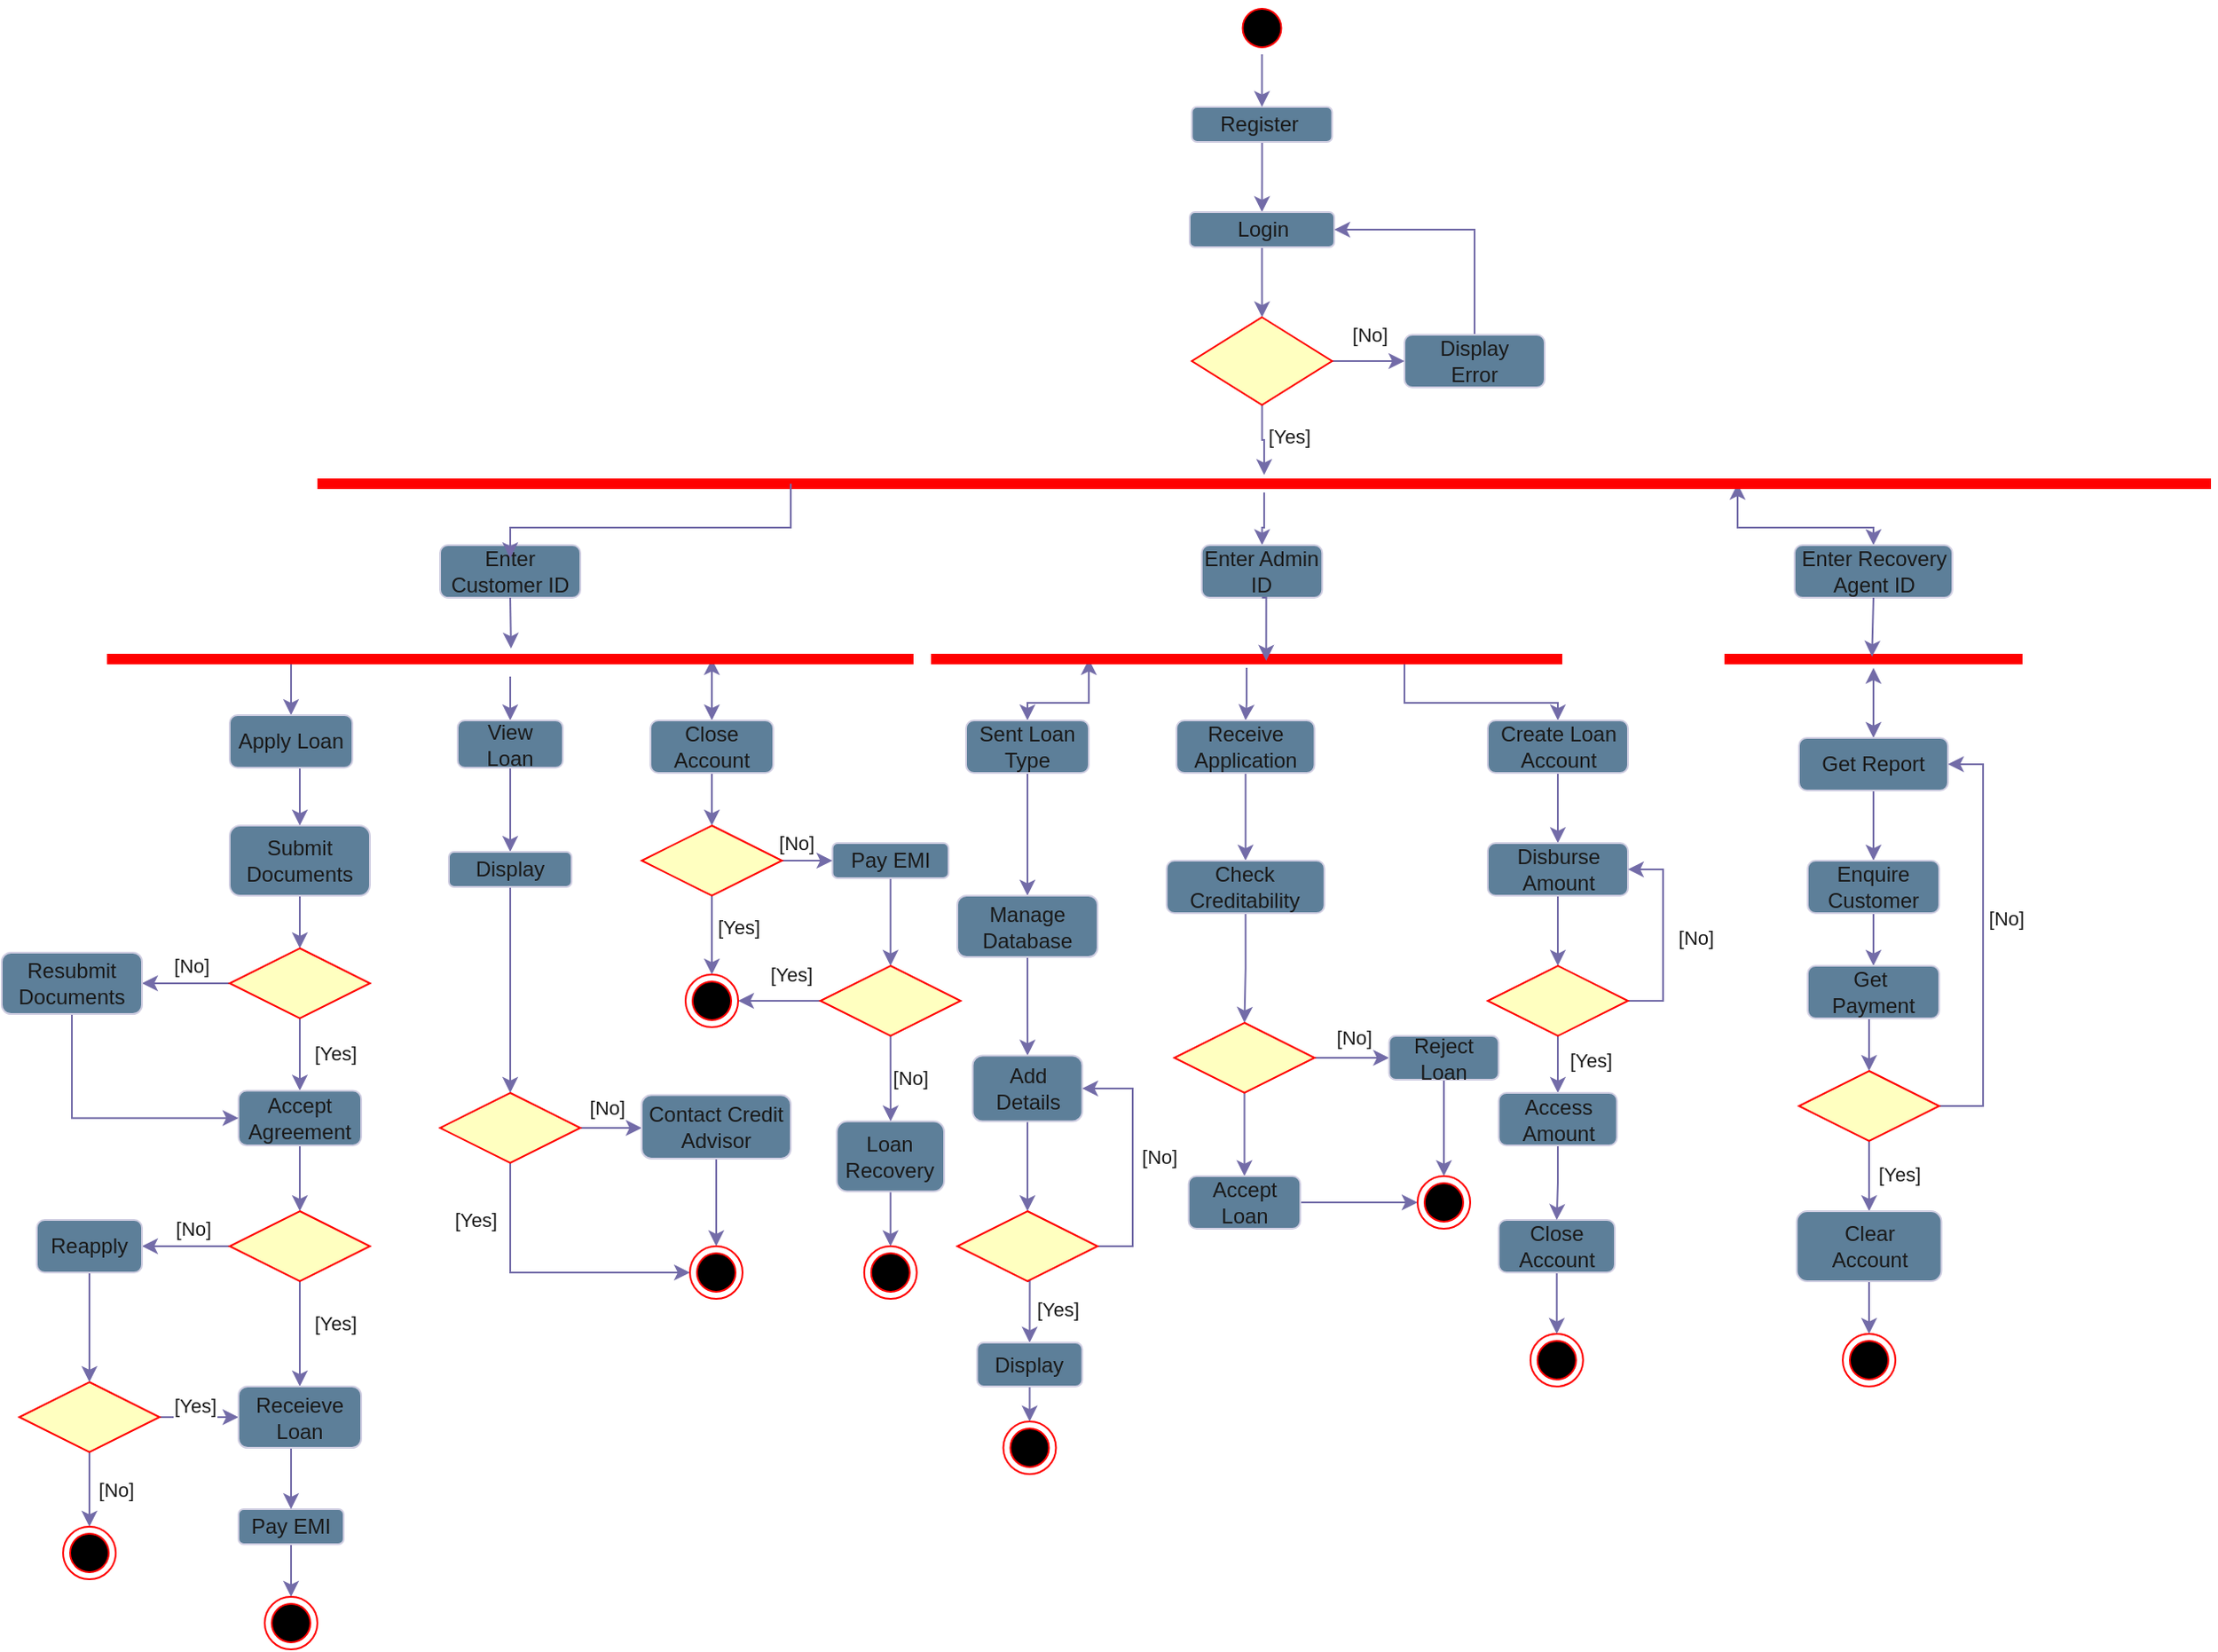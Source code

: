 <mxfile version="22.1.3" type="github">
  <diagram name="Page-1" id="e7e014a7-5840-1c2e-5031-d8a46d1fe8dd">
    <mxGraphModel dx="2219" dy="566" grid="1" gridSize="10" guides="1" tooltips="1" connect="1" arrows="1" fold="1" page="1" pageScale="1" pageWidth="1169" pageHeight="826" background="none" math="0" shadow="0">
      <root>
        <mxCell id="0" />
        <mxCell id="1" parent="0" />
        <mxCell id="KljUDpAse7mxWbEG_Xox-55" value="" style="edgeStyle=orthogonalEdgeStyle;rounded=0;orthogonalLoop=1;jettySize=auto;html=1;labelBackgroundColor=none;strokeColor=#736CA8;fontColor=default;" edge="1" parent="1" source="KljUDpAse7mxWbEG_Xox-53" target="KljUDpAse7mxWbEG_Xox-54">
          <mxGeometry relative="1" as="geometry" />
        </mxCell>
        <mxCell id="KljUDpAse7mxWbEG_Xox-53" value="Register&amp;nbsp;" style="rounded=1;whiteSpace=wrap;html=1;align=center;verticalAlign=middle;labelBackgroundColor=none;fillColor=#5D7F99;strokeColor=#D0CEE2;fontColor=#1A1A1A;" vertex="1" parent="1">
          <mxGeometry x="478.75" y="70" width="80" height="20" as="geometry" />
        </mxCell>
        <mxCell id="KljUDpAse7mxWbEG_Xox-77" value="" style="edgeStyle=orthogonalEdgeStyle;rounded=0;orthogonalLoop=1;jettySize=auto;html=1;strokeColor=#736CA8;fontColor=#1A1A1A;" edge="1" parent="1" source="KljUDpAse7mxWbEG_Xox-54" target="KljUDpAse7mxWbEG_Xox-73">
          <mxGeometry relative="1" as="geometry" />
        </mxCell>
        <mxCell id="KljUDpAse7mxWbEG_Xox-54" value="Login" style="whiteSpace=wrap;html=1;rounded=1;labelBackgroundColor=none;fillColor=#5D7F99;strokeColor=#D0CEE2;fontColor=#1A1A1A;" vertex="1" parent="1">
          <mxGeometry x="477.5" y="130" width="82.5" height="20" as="geometry" />
        </mxCell>
        <mxCell id="KljUDpAse7mxWbEG_Xox-96" value="" style="edgeStyle=orthogonalEdgeStyle;rounded=0;orthogonalLoop=1;jettySize=auto;html=1;strokeColor=#736CA8;fontColor=#1A1A1A;exitX=0.5;exitY=1;exitDx=0;exitDy=0;entryX=1;entryY=0.5;entryDx=0;entryDy=0;" edge="1" parent="1" source="KljUDpAse7mxWbEG_Xox-64" target="KljUDpAse7mxWbEG_Xox-54">
          <mxGeometry relative="1" as="geometry">
            <mxPoint x="680" y="190" as="sourcePoint" />
            <mxPoint x="640" y="140" as="targetPoint" />
            <Array as="points">
              <mxPoint x="640" y="140" />
            </Array>
          </mxGeometry>
        </mxCell>
        <mxCell id="KljUDpAse7mxWbEG_Xox-64" value="Display&lt;br&gt;Error" style="rounded=1;whiteSpace=wrap;html=1;labelBackgroundColor=none;fillColor=#5D7F99;strokeColor=#D0CEE2;fontColor=#1A1A1A;direction=west;" vertex="1" parent="1">
          <mxGeometry x="600" y="200" width="80" height="30" as="geometry" />
        </mxCell>
        <mxCell id="KljUDpAse7mxWbEG_Xox-79" value="[No]" style="edgeStyle=orthogonalEdgeStyle;rounded=0;orthogonalLoop=1;jettySize=auto;html=1;strokeColor=#736CA8;fontColor=#1A1A1A;" edge="1" parent="1" source="KljUDpAse7mxWbEG_Xox-73" target="KljUDpAse7mxWbEG_Xox-64">
          <mxGeometry x="0.03" y="15" relative="1" as="geometry">
            <mxPoint as="offset" />
          </mxGeometry>
        </mxCell>
        <mxCell id="KljUDpAse7mxWbEG_Xox-105" value="" style="edgeStyle=orthogonalEdgeStyle;rounded=0;orthogonalLoop=1;jettySize=auto;html=1;strokeColor=#736CA8;fontColor=#1A1A1A;" edge="1" parent="1" source="KljUDpAse7mxWbEG_Xox-73" target="KljUDpAse7mxWbEG_Xox-103">
          <mxGeometry relative="1" as="geometry" />
        </mxCell>
        <mxCell id="KljUDpAse7mxWbEG_Xox-106" value="[Yes]" style="edgeLabel;html=1;align=center;verticalAlign=middle;resizable=0;points=[];fontColor=#1A1A1A;" vertex="1" connectable="0" parent="KljUDpAse7mxWbEG_Xox-105">
          <mxGeometry x="-0.13" relative="1" as="geometry">
            <mxPoint x="15" as="offset" />
          </mxGeometry>
        </mxCell>
        <mxCell id="KljUDpAse7mxWbEG_Xox-73" value="" style="rhombus;whiteSpace=wrap;html=1;fontColor=#000000;fillColor=#ffffc0;strokeColor=#ff0000;" vertex="1" parent="1">
          <mxGeometry x="478.75" y="190" width="80" height="50" as="geometry" />
        </mxCell>
        <mxCell id="KljUDpAse7mxWbEG_Xox-113" value="" style="edgeStyle=orthogonalEdgeStyle;rounded=0;orthogonalLoop=1;jettySize=auto;html=1;strokeColor=#736CA8;fontColor=#1A1A1A;" edge="1" parent="1" source="KljUDpAse7mxWbEG_Xox-103" target="KljUDpAse7mxWbEG_Xox-111">
          <mxGeometry relative="1" as="geometry" />
        </mxCell>
        <mxCell id="KljUDpAse7mxWbEG_Xox-156" style="edgeStyle=orthogonalEdgeStyle;rounded=0;orthogonalLoop=1;jettySize=auto;html=1;exitX=0.75;exitY=0.5;exitDx=0;exitDy=0;exitPerimeter=0;strokeColor=#736CA8;fontColor=#1A1A1A;startArrow=classic;startFill=1;" edge="1" parent="1" source="KljUDpAse7mxWbEG_Xox-103" target="KljUDpAse7mxWbEG_Xox-124">
          <mxGeometry relative="1" as="geometry" />
        </mxCell>
        <mxCell id="KljUDpAse7mxWbEG_Xox-103" value="" style="shape=line;html=1;strokeWidth=6;strokeColor=#ff0000;fontColor=#1A1A1A;fillColor=#5D7F99;" vertex="1" parent="1">
          <mxGeometry x="-20" y="280" width="1080" height="10" as="geometry" />
        </mxCell>
        <mxCell id="KljUDpAse7mxWbEG_Xox-111" value="Enter Admin ID" style="rounded=1;whiteSpace=wrap;html=1;strokeColor=#D0CEE2;fontColor=#1A1A1A;fillColor=#5D7F99;" vertex="1" parent="1">
          <mxGeometry x="484.38" y="320" width="68.75" height="30" as="geometry" />
        </mxCell>
        <mxCell id="KljUDpAse7mxWbEG_Xox-124" value="Enter Recovery&lt;br&gt;Agent ID" style="rounded=1;whiteSpace=wrap;html=1;strokeColor=#D0CEE2;fontColor=#1A1A1A;fillColor=#5D7F99;" vertex="1" parent="1">
          <mxGeometry x="822.5" y="320" width="90" height="30" as="geometry" />
        </mxCell>
        <mxCell id="KljUDpAse7mxWbEG_Xox-131" value="Enter Customer ID" style="rounded=1;whiteSpace=wrap;html=1;strokeColor=#D0CEE2;fontColor=#1A1A1A;fillColor=#5D7F99;" vertex="1" parent="1">
          <mxGeometry x="50" y="320" width="80" height="30" as="geometry" />
        </mxCell>
        <mxCell id="KljUDpAse7mxWbEG_Xox-134" style="edgeStyle=orthogonalEdgeStyle;rounded=0;orthogonalLoop=1;jettySize=auto;html=1;exitX=0.25;exitY=0.5;exitDx=0;exitDy=0;exitPerimeter=0;entryX=0.5;entryY=0.25;entryDx=0;entryDy=0;entryPerimeter=0;strokeColor=#736CA8;fontColor=#1A1A1A;" edge="1" parent="1" source="KljUDpAse7mxWbEG_Xox-103" target="KljUDpAse7mxWbEG_Xox-131">
          <mxGeometry relative="1" as="geometry" />
        </mxCell>
        <mxCell id="KljUDpAse7mxWbEG_Xox-135" value="" style="shape=line;html=1;strokeWidth=6;strokeColor=#ff0000;fontColor=#1A1A1A;fillColor=#5D7F99;aspect=fixed;" vertex="1" parent="1">
          <mxGeometry x="782.5" y="380" width="170" height="10" as="geometry" />
        </mxCell>
        <mxCell id="KljUDpAse7mxWbEG_Xox-151" style="edgeStyle=orthogonalEdgeStyle;rounded=0;orthogonalLoop=1;jettySize=auto;html=1;exitX=0.5;exitY=1;exitDx=0;exitDy=0;entryX=0.495;entryY=0.36;entryDx=0;entryDy=0;entryPerimeter=0;strokeColor=#736CA8;fontColor=#1A1A1A;" edge="1" parent="1" source="KljUDpAse7mxWbEG_Xox-124" target="KljUDpAse7mxWbEG_Xox-135">
          <mxGeometry relative="1" as="geometry" />
        </mxCell>
        <mxCell id="KljUDpAse7mxWbEG_Xox-158" style="edgeStyle=orthogonalEdgeStyle;rounded=0;orthogonalLoop=1;jettySize=auto;html=1;exitX=0.5;exitY=0;exitDx=0;exitDy=0;strokeColor=#736CA8;fontColor=#1A1A1A;startArrow=classic;startFill=1;" edge="1" parent="1" source="KljUDpAse7mxWbEG_Xox-157" target="KljUDpAse7mxWbEG_Xox-135">
          <mxGeometry relative="1" as="geometry" />
        </mxCell>
        <mxCell id="KljUDpAse7mxWbEG_Xox-160" style="edgeStyle=orthogonalEdgeStyle;rounded=0;orthogonalLoop=1;jettySize=auto;html=1;exitX=0.5;exitY=1;exitDx=0;exitDy=0;entryX=0.5;entryY=0;entryDx=0;entryDy=0;strokeColor=#736CA8;fontColor=#1A1A1A;" edge="1" parent="1" source="KljUDpAse7mxWbEG_Xox-157" target="KljUDpAse7mxWbEG_Xox-159">
          <mxGeometry relative="1" as="geometry" />
        </mxCell>
        <mxCell id="KljUDpAse7mxWbEG_Xox-157" value="Get Report" style="rounded=1;whiteSpace=wrap;html=1;strokeColor=#D0CEE2;fontColor=#1A1A1A;fillColor=#5D7F99;" vertex="1" parent="1">
          <mxGeometry x="825" y="430" width="85" height="30" as="geometry" />
        </mxCell>
        <mxCell id="KljUDpAse7mxWbEG_Xox-163" style="edgeStyle=orthogonalEdgeStyle;rounded=0;orthogonalLoop=1;jettySize=auto;html=1;exitX=0.5;exitY=1;exitDx=0;exitDy=0;entryX=0.5;entryY=0;entryDx=0;entryDy=0;strokeColor=#736CA8;fontColor=#1A1A1A;" edge="1" parent="1" source="KljUDpAse7mxWbEG_Xox-159" target="KljUDpAse7mxWbEG_Xox-161">
          <mxGeometry relative="1" as="geometry" />
        </mxCell>
        <mxCell id="KljUDpAse7mxWbEG_Xox-159" value="Enquire&lt;br&gt;Customer" style="rounded=1;whiteSpace=wrap;html=1;strokeColor=#D0CEE2;fontColor=#1A1A1A;fillColor=#5D7F99;" vertex="1" parent="1">
          <mxGeometry x="830" y="500" width="75" height="30" as="geometry" />
        </mxCell>
        <mxCell id="KljUDpAse7mxWbEG_Xox-167" style="edgeStyle=orthogonalEdgeStyle;rounded=0;orthogonalLoop=1;jettySize=auto;html=1;exitX=0.5;exitY=1;exitDx=0;exitDy=0;entryX=0.5;entryY=0;entryDx=0;entryDy=0;strokeColor=#736CA8;fontColor=#1A1A1A;" edge="1" parent="1" source="KljUDpAse7mxWbEG_Xox-161" target="KljUDpAse7mxWbEG_Xox-164">
          <mxGeometry relative="1" as="geometry" />
        </mxCell>
        <mxCell id="KljUDpAse7mxWbEG_Xox-161" value="Get&amp;nbsp;&lt;br&gt;Payment" style="rounded=1;whiteSpace=wrap;html=1;strokeColor=#D0CEE2;fontColor=#1A1A1A;fillColor=#5D7F99;" vertex="1" parent="1">
          <mxGeometry x="830" y="560" width="75" height="30" as="geometry" />
        </mxCell>
        <mxCell id="KljUDpAse7mxWbEG_Xox-168" style="edgeStyle=orthogonalEdgeStyle;rounded=0;orthogonalLoop=1;jettySize=auto;html=1;exitX=1;exitY=0.5;exitDx=0;exitDy=0;entryX=1;entryY=0.5;entryDx=0;entryDy=0;strokeColor=#736CA8;fontColor=#1A1A1A;" edge="1" parent="1" source="KljUDpAse7mxWbEG_Xox-164" target="KljUDpAse7mxWbEG_Xox-157">
          <mxGeometry relative="1" as="geometry" />
        </mxCell>
        <mxCell id="KljUDpAse7mxWbEG_Xox-169" value="[No]" style="edgeLabel;html=1;align=center;verticalAlign=middle;resizable=0;points=[];fontColor=#1A1A1A;" vertex="1" connectable="0" parent="KljUDpAse7mxWbEG_Xox-168">
          <mxGeometry x="0.348" y="1" relative="1" as="geometry">
            <mxPoint x="14" y="30" as="offset" />
          </mxGeometry>
        </mxCell>
        <mxCell id="KljUDpAse7mxWbEG_Xox-171" style="edgeStyle=orthogonalEdgeStyle;rounded=0;orthogonalLoop=1;jettySize=auto;html=1;exitX=0.5;exitY=1;exitDx=0;exitDy=0;strokeColor=#736CA8;fontColor=#1A1A1A;" edge="1" parent="1" source="KljUDpAse7mxWbEG_Xox-164" target="KljUDpAse7mxWbEG_Xox-170">
          <mxGeometry relative="1" as="geometry" />
        </mxCell>
        <mxCell id="KljUDpAse7mxWbEG_Xox-172" value="[Yes]" style="edgeLabel;html=1;align=center;verticalAlign=middle;resizable=0;points=[];fontColor=#1A1A1A;" vertex="1" connectable="0" parent="KljUDpAse7mxWbEG_Xox-171">
          <mxGeometry x="-0.203" y="-2" relative="1" as="geometry">
            <mxPoint x="19" y="3" as="offset" />
          </mxGeometry>
        </mxCell>
        <mxCell id="KljUDpAse7mxWbEG_Xox-164" value="" style="rhombus;whiteSpace=wrap;html=1;fontColor=#000000;fillColor=#ffffc0;strokeColor=#ff0000;" vertex="1" parent="1">
          <mxGeometry x="825" y="620" width="80" height="40" as="geometry" />
        </mxCell>
        <mxCell id="KljUDpAse7mxWbEG_Xox-214" style="edgeStyle=orthogonalEdgeStyle;rounded=0;orthogonalLoop=1;jettySize=auto;html=1;exitX=0.5;exitY=1;exitDx=0;exitDy=0;entryX=0.5;entryY=0;entryDx=0;entryDy=0;strokeColor=#736CA8;fontColor=#1A1A1A;" edge="1" parent="1" source="KljUDpAse7mxWbEG_Xox-170" target="KljUDpAse7mxWbEG_Xox-213">
          <mxGeometry relative="1" as="geometry" />
        </mxCell>
        <mxCell id="KljUDpAse7mxWbEG_Xox-170" value="Clear&lt;br&gt;Account" style="rounded=1;whiteSpace=wrap;html=1;strokeColor=#D0CEE2;fontColor=#1A1A1A;fillColor=#5D7F99;" vertex="1" parent="1">
          <mxGeometry x="823.75" y="700" width="82.5" height="40" as="geometry" />
        </mxCell>
        <mxCell id="KljUDpAse7mxWbEG_Xox-182" style="edgeStyle=orthogonalEdgeStyle;rounded=0;orthogonalLoop=1;jettySize=auto;html=1;strokeColor=#736CA8;fontColor=#1A1A1A;" edge="1" parent="1" source="KljUDpAse7mxWbEG_Xox-173" target="KljUDpAse7mxWbEG_Xox-175">
          <mxGeometry relative="1" as="geometry" />
        </mxCell>
        <mxCell id="KljUDpAse7mxWbEG_Xox-193" style="edgeStyle=orthogonalEdgeStyle;rounded=0;orthogonalLoop=1;jettySize=auto;html=1;exitX=0.75;exitY=0.5;exitDx=0;exitDy=0;exitPerimeter=0;entryX=0.5;entryY=0;entryDx=0;entryDy=0;strokeColor=#736CA8;fontColor=#1A1A1A;" edge="1" parent="1" source="KljUDpAse7mxWbEG_Xox-173" target="KljUDpAse7mxWbEG_Xox-189">
          <mxGeometry relative="1" as="geometry" />
        </mxCell>
        <mxCell id="KljUDpAse7mxWbEG_Xox-227" style="edgeStyle=orthogonalEdgeStyle;rounded=0;orthogonalLoop=1;jettySize=auto;html=1;exitX=0.25;exitY=0.5;exitDx=0;exitDy=0;exitPerimeter=0;entryX=0.5;entryY=0;entryDx=0;entryDy=0;strokeColor=#736CA8;fontColor=#1A1A1A;startArrow=classic;startFill=1;" edge="1" parent="1" source="KljUDpAse7mxWbEG_Xox-173" target="KljUDpAse7mxWbEG_Xox-215">
          <mxGeometry relative="1" as="geometry" />
        </mxCell>
        <mxCell id="KljUDpAse7mxWbEG_Xox-173" value="" style="shape=line;html=1;strokeWidth=6;strokeColor=#ff0000;fontColor=#1A1A1A;fillColor=#5D7F99;" vertex="1" parent="1">
          <mxGeometry x="330" y="380" width="360" height="10" as="geometry" />
        </mxCell>
        <mxCell id="KljUDpAse7mxWbEG_Xox-184" style="edgeStyle=orthogonalEdgeStyle;rounded=0;orthogonalLoop=1;jettySize=auto;html=1;exitX=0.5;exitY=1;exitDx=0;exitDy=0;entryX=0.5;entryY=0;entryDx=0;entryDy=0;strokeColor=#736CA8;fontColor=#1A1A1A;" edge="1" parent="1" source="KljUDpAse7mxWbEG_Xox-175" target="KljUDpAse7mxWbEG_Xox-183">
          <mxGeometry relative="1" as="geometry" />
        </mxCell>
        <mxCell id="KljUDpAse7mxWbEG_Xox-175" value="Receive&lt;br&gt;Application" style="rounded=1;whiteSpace=wrap;html=1;strokeColor=#D0CEE2;fontColor=#1A1A1A;fillColor=#5D7F99;" vertex="1" parent="1">
          <mxGeometry x="470" y="420" width="78.75" height="30" as="geometry" />
        </mxCell>
        <mxCell id="KljUDpAse7mxWbEG_Xox-176" style="edgeStyle=orthogonalEdgeStyle;rounded=0;orthogonalLoop=1;jettySize=auto;html=1;exitX=0.5;exitY=1;exitDx=0;exitDy=0;entryX=0.531;entryY=0.6;entryDx=0;entryDy=0;entryPerimeter=0;strokeColor=#736CA8;fontColor=#1A1A1A;" edge="1" parent="1" source="KljUDpAse7mxWbEG_Xox-111" target="KljUDpAse7mxWbEG_Xox-173">
          <mxGeometry relative="1" as="geometry" />
        </mxCell>
        <mxCell id="KljUDpAse7mxWbEG_Xox-188" style="edgeStyle=orthogonalEdgeStyle;rounded=0;orthogonalLoop=1;jettySize=auto;html=1;exitX=0.5;exitY=1;exitDx=0;exitDy=0;entryX=0.5;entryY=0;entryDx=0;entryDy=0;strokeColor=#736CA8;fontColor=#1A1A1A;" edge="1" parent="1" source="KljUDpAse7mxWbEG_Xox-183" target="KljUDpAse7mxWbEG_Xox-185">
          <mxGeometry relative="1" as="geometry" />
        </mxCell>
        <mxCell id="KljUDpAse7mxWbEG_Xox-183" value="Check&lt;br&gt;Creditability" style="rounded=1;whiteSpace=wrap;html=1;strokeColor=#D0CEE2;fontColor=#1A1A1A;fillColor=#5D7F99;" vertex="1" parent="1">
          <mxGeometry x="464.37" y="500" width="90" height="30" as="geometry" />
        </mxCell>
        <mxCell id="KljUDpAse7mxWbEG_Xox-217" style="edgeStyle=orthogonalEdgeStyle;rounded=0;orthogonalLoop=1;jettySize=auto;html=1;exitX=0.5;exitY=1;exitDx=0;exitDy=0;entryX=0.5;entryY=0;entryDx=0;entryDy=0;strokeColor=#736CA8;fontColor=#1A1A1A;" edge="1" parent="1" source="KljUDpAse7mxWbEG_Xox-185" target="KljUDpAse7mxWbEG_Xox-216">
          <mxGeometry relative="1" as="geometry" />
        </mxCell>
        <mxCell id="KljUDpAse7mxWbEG_Xox-220" style="edgeStyle=orthogonalEdgeStyle;rounded=0;orthogonalLoop=1;jettySize=auto;html=1;exitX=1;exitY=0.5;exitDx=0;exitDy=0;entryX=0;entryY=0.5;entryDx=0;entryDy=0;strokeColor=#736CA8;fontColor=#1A1A1A;" edge="1" parent="1" source="KljUDpAse7mxWbEG_Xox-185" target="KljUDpAse7mxWbEG_Xox-190">
          <mxGeometry relative="1" as="geometry" />
        </mxCell>
        <mxCell id="KljUDpAse7mxWbEG_Xox-223" value="[No]" style="edgeLabel;html=1;align=center;verticalAlign=middle;resizable=0;points=[];fontColor=#1A1A1A;" vertex="1" connectable="0" parent="KljUDpAse7mxWbEG_Xox-220">
          <mxGeometry x="-0.324" y="2" relative="1" as="geometry">
            <mxPoint x="7" y="-10" as="offset" />
          </mxGeometry>
        </mxCell>
        <mxCell id="KljUDpAse7mxWbEG_Xox-185" value="" style="rhombus;whiteSpace=wrap;html=1;fontColor=#000000;fillColor=#ffffc0;strokeColor=#ff0000;" vertex="1" parent="1">
          <mxGeometry x="468.75" y="592.5" width="80" height="40" as="geometry" />
        </mxCell>
        <mxCell id="KljUDpAse7mxWbEG_Xox-195" style="edgeStyle=orthogonalEdgeStyle;rounded=0;orthogonalLoop=1;jettySize=auto;html=1;exitX=0.5;exitY=1;exitDx=0;exitDy=0;entryX=0.5;entryY=0;entryDx=0;entryDy=0;strokeColor=#736CA8;fontColor=#1A1A1A;" edge="1" parent="1" source="KljUDpAse7mxWbEG_Xox-189" target="KljUDpAse7mxWbEG_Xox-194">
          <mxGeometry relative="1" as="geometry" />
        </mxCell>
        <mxCell id="KljUDpAse7mxWbEG_Xox-189" value="Create Loan&lt;br&gt;Account" style="rounded=1;whiteSpace=wrap;html=1;strokeColor=#D0CEE2;fontColor=#1A1A1A;fillColor=#5D7F99;" vertex="1" parent="1">
          <mxGeometry x="647.5" y="420" width="80" height="30" as="geometry" />
        </mxCell>
        <mxCell id="KljUDpAse7mxWbEG_Xox-225" style="edgeStyle=orthogonalEdgeStyle;rounded=0;orthogonalLoop=1;jettySize=auto;html=1;exitX=0.5;exitY=1;exitDx=0;exitDy=0;entryX=0.5;entryY=0;entryDx=0;entryDy=0;strokeColor=#736CA8;fontColor=#1A1A1A;" edge="1" parent="1" source="KljUDpAse7mxWbEG_Xox-190" target="KljUDpAse7mxWbEG_Xox-224">
          <mxGeometry relative="1" as="geometry" />
        </mxCell>
        <mxCell id="KljUDpAse7mxWbEG_Xox-190" value="Reject&lt;br&gt;Loan" style="rounded=1;whiteSpace=wrap;html=1;strokeColor=#D0CEE2;fontColor=#1A1A1A;fillColor=#5D7F99;" vertex="1" parent="1">
          <mxGeometry x="591.25" y="600" width="62.5" height="25" as="geometry" />
        </mxCell>
        <mxCell id="KljUDpAse7mxWbEG_Xox-203" style="edgeStyle=orthogonalEdgeStyle;rounded=0;orthogonalLoop=1;jettySize=auto;html=1;exitX=0.5;exitY=1;exitDx=0;exitDy=0;entryX=0.5;entryY=0;entryDx=0;entryDy=0;strokeColor=#736CA8;fontColor=#1A1A1A;" edge="1" parent="1" source="KljUDpAse7mxWbEG_Xox-194" target="KljUDpAse7mxWbEG_Xox-199">
          <mxGeometry relative="1" as="geometry" />
        </mxCell>
        <mxCell id="KljUDpAse7mxWbEG_Xox-194" value="Disburse&lt;br&gt;Amount" style="rounded=1;whiteSpace=wrap;html=1;strokeColor=#D0CEE2;fontColor=#1A1A1A;fillColor=#5D7F99;" vertex="1" parent="1">
          <mxGeometry x="647.5" y="490" width="80" height="30" as="geometry" />
        </mxCell>
        <mxCell id="KljUDpAse7mxWbEG_Xox-204" style="edgeStyle=orthogonalEdgeStyle;rounded=0;orthogonalLoop=1;jettySize=auto;html=1;exitX=1;exitY=0.5;exitDx=0;exitDy=0;entryX=1;entryY=0.5;entryDx=0;entryDy=0;strokeColor=#736CA8;fontColor=#1A1A1A;" edge="1" parent="1" source="KljUDpAse7mxWbEG_Xox-199" target="KljUDpAse7mxWbEG_Xox-194">
          <mxGeometry relative="1" as="geometry" />
        </mxCell>
        <mxCell id="KljUDpAse7mxWbEG_Xox-205" value="[No]" style="edgeLabel;html=1;align=center;verticalAlign=middle;resizable=0;points=[];fontColor=#1A1A1A;" vertex="1" connectable="0" parent="KljUDpAse7mxWbEG_Xox-204">
          <mxGeometry x="-0.018" relative="1" as="geometry">
            <mxPoint x="18" as="offset" />
          </mxGeometry>
        </mxCell>
        <mxCell id="KljUDpAse7mxWbEG_Xox-209" style="edgeStyle=orthogonalEdgeStyle;rounded=0;orthogonalLoop=1;jettySize=auto;html=1;exitX=0.5;exitY=1;exitDx=0;exitDy=0;entryX=0.5;entryY=0;entryDx=0;entryDy=0;strokeColor=#736CA8;fontColor=#1A1A1A;" edge="1" parent="1" source="KljUDpAse7mxWbEG_Xox-199" target="KljUDpAse7mxWbEG_Xox-208">
          <mxGeometry relative="1" as="geometry" />
        </mxCell>
        <mxCell id="KljUDpAse7mxWbEG_Xox-210" value="[Yes]" style="edgeLabel;html=1;align=center;verticalAlign=middle;resizable=0;points=[];fontColor=#1A1A1A;" vertex="1" connectable="0" parent="KljUDpAse7mxWbEG_Xox-209">
          <mxGeometry x="-0.029" y="2" relative="1" as="geometry">
            <mxPoint x="16" y="-2" as="offset" />
          </mxGeometry>
        </mxCell>
        <mxCell id="KljUDpAse7mxWbEG_Xox-199" value="" style="rhombus;whiteSpace=wrap;html=1;fontColor=#000000;fillColor=#ffffc0;strokeColor=#ff0000;" vertex="1" parent="1">
          <mxGeometry x="647.5" y="560" width="80" height="40" as="geometry" />
        </mxCell>
        <mxCell id="KljUDpAse7mxWbEG_Xox-206" value="" style="ellipse;html=1;shape=endState;fillColor=#000000;strokeColor=#ff0000;fontColor=#1A1A1A;" vertex="1" parent="1">
          <mxGeometry x="671.88" y="770" width="30" height="30" as="geometry" />
        </mxCell>
        <mxCell id="KljUDpAse7mxWbEG_Xox-212" style="edgeStyle=orthogonalEdgeStyle;rounded=0;orthogonalLoop=1;jettySize=auto;html=1;exitX=0.5;exitY=1;exitDx=0;exitDy=0;entryX=0.5;entryY=0;entryDx=0;entryDy=0;strokeColor=#736CA8;fontColor=#1A1A1A;" edge="1" parent="1" source="KljUDpAse7mxWbEG_Xox-207" target="KljUDpAse7mxWbEG_Xox-206">
          <mxGeometry relative="1" as="geometry" />
        </mxCell>
        <mxCell id="KljUDpAse7mxWbEG_Xox-207" value="Close&lt;br&gt;Account" style="rounded=1;whiteSpace=wrap;html=1;strokeColor=#D0CEE2;fontColor=#1A1A1A;fillColor=#5D7F99;" vertex="1" parent="1">
          <mxGeometry x="653.75" y="705" width="66.25" height="30" as="geometry" />
        </mxCell>
        <mxCell id="KljUDpAse7mxWbEG_Xox-211" style="edgeStyle=orthogonalEdgeStyle;rounded=0;orthogonalLoop=1;jettySize=auto;html=1;exitX=0.5;exitY=1;exitDx=0;exitDy=0;entryX=0.5;entryY=0;entryDx=0;entryDy=0;strokeColor=#736CA8;fontColor=#1A1A1A;" edge="1" parent="1" source="KljUDpAse7mxWbEG_Xox-208" target="KljUDpAse7mxWbEG_Xox-207">
          <mxGeometry relative="1" as="geometry" />
        </mxCell>
        <mxCell id="KljUDpAse7mxWbEG_Xox-208" value="Access&lt;br&gt;Amount" style="rounded=1;whiteSpace=wrap;html=1;strokeColor=#D0CEE2;fontColor=#1A1A1A;fillColor=#5D7F99;" vertex="1" parent="1">
          <mxGeometry x="653.75" y="632.5" width="67.5" height="30" as="geometry" />
        </mxCell>
        <mxCell id="KljUDpAse7mxWbEG_Xox-213" value="" style="ellipse;html=1;shape=endState;fillColor=#000000;strokeColor=#ff0000;fontColor=#1A1A1A;" vertex="1" parent="1">
          <mxGeometry x="850" y="770" width="30" height="30" as="geometry" />
        </mxCell>
        <mxCell id="KljUDpAse7mxWbEG_Xox-231" style="edgeStyle=orthogonalEdgeStyle;rounded=0;orthogonalLoop=1;jettySize=auto;html=1;exitX=0.5;exitY=1;exitDx=0;exitDy=0;entryX=0.5;entryY=0;entryDx=0;entryDy=0;strokeColor=#736CA8;fontColor=#1A1A1A;" edge="1" parent="1" source="KljUDpAse7mxWbEG_Xox-215" target="KljUDpAse7mxWbEG_Xox-229">
          <mxGeometry relative="1" as="geometry" />
        </mxCell>
        <mxCell id="KljUDpAse7mxWbEG_Xox-215" value="Sent Loan&lt;br&gt;Type" style="rounded=1;whiteSpace=wrap;html=1;strokeColor=#D0CEE2;fontColor=#1A1A1A;fillColor=#5D7F99;" vertex="1" parent="1">
          <mxGeometry x="350" y="420" width="70" height="30" as="geometry" />
        </mxCell>
        <mxCell id="KljUDpAse7mxWbEG_Xox-226" style="edgeStyle=orthogonalEdgeStyle;rounded=0;orthogonalLoop=1;jettySize=auto;html=1;exitX=1;exitY=0.5;exitDx=0;exitDy=0;entryX=0;entryY=0.5;entryDx=0;entryDy=0;strokeColor=#736CA8;fontColor=#1A1A1A;" edge="1" parent="1" source="KljUDpAse7mxWbEG_Xox-216" target="KljUDpAse7mxWbEG_Xox-224">
          <mxGeometry relative="1" as="geometry" />
        </mxCell>
        <mxCell id="KljUDpAse7mxWbEG_Xox-216" value="Accept&lt;br&gt;Loan" style="rounded=1;whiteSpace=wrap;html=1;strokeColor=#D0CEE2;fontColor=#1A1A1A;fillColor=#5D7F99;" vertex="1" parent="1">
          <mxGeometry x="476.88" y="680" width="63.75" height="30" as="geometry" />
        </mxCell>
        <mxCell id="KljUDpAse7mxWbEG_Xox-218" style="edgeStyle=orthogonalEdgeStyle;rounded=0;orthogonalLoop=1;jettySize=auto;html=1;exitX=0.5;exitY=1;exitDx=0;exitDy=0;strokeColor=#736CA8;fontColor=#1A1A1A;" edge="1" parent="1" source="KljUDpAse7mxWbEG_Xox-189" target="KljUDpAse7mxWbEG_Xox-189">
          <mxGeometry relative="1" as="geometry" />
        </mxCell>
        <mxCell id="KljUDpAse7mxWbEG_Xox-224" value="" style="ellipse;html=1;shape=endState;fillColor=#000000;strokeColor=#ff0000;fontColor=#1A1A1A;" vertex="1" parent="1">
          <mxGeometry x="607.5" y="680" width="30" height="30" as="geometry" />
        </mxCell>
        <mxCell id="KljUDpAse7mxWbEG_Xox-232" style="edgeStyle=orthogonalEdgeStyle;rounded=0;orthogonalLoop=1;jettySize=auto;html=1;exitX=0.5;exitY=1;exitDx=0;exitDy=0;strokeColor=#736CA8;fontColor=#1A1A1A;" edge="1" parent="1" source="KljUDpAse7mxWbEG_Xox-229" target="KljUDpAse7mxWbEG_Xox-230">
          <mxGeometry relative="1" as="geometry" />
        </mxCell>
        <mxCell id="KljUDpAse7mxWbEG_Xox-229" value="Manage&lt;br&gt;Database" style="rounded=1;whiteSpace=wrap;html=1;strokeColor=#D0CEE2;fontColor=#1A1A1A;fillColor=#5D7F99;" vertex="1" parent="1">
          <mxGeometry x="345" y="520" width="80" height="35" as="geometry" />
        </mxCell>
        <mxCell id="KljUDpAse7mxWbEG_Xox-239" style="edgeStyle=orthogonalEdgeStyle;rounded=0;orthogonalLoop=1;jettySize=auto;html=1;exitX=0.5;exitY=1;exitDx=0;exitDy=0;strokeColor=#736CA8;fontColor=#1A1A1A;" edge="1" parent="1" source="KljUDpAse7mxWbEG_Xox-230" target="KljUDpAse7mxWbEG_Xox-236">
          <mxGeometry relative="1" as="geometry" />
        </mxCell>
        <mxCell id="KljUDpAse7mxWbEG_Xox-230" value="Add&lt;br&gt;Details" style="rounded=1;whiteSpace=wrap;html=1;strokeColor=#D0CEE2;fontColor=#1A1A1A;fillColor=#5D7F99;" vertex="1" parent="1">
          <mxGeometry x="353.75" y="611.25" width="62.5" height="37.5" as="geometry" />
        </mxCell>
        <mxCell id="KljUDpAse7mxWbEG_Xox-240" style="edgeStyle=orthogonalEdgeStyle;rounded=0;orthogonalLoop=1;jettySize=auto;html=1;exitX=1;exitY=0.5;exitDx=0;exitDy=0;entryX=1;entryY=0.5;entryDx=0;entryDy=0;strokeColor=#736CA8;fontColor=#1A1A1A;" edge="1" parent="1" source="KljUDpAse7mxWbEG_Xox-236" target="KljUDpAse7mxWbEG_Xox-230">
          <mxGeometry relative="1" as="geometry" />
        </mxCell>
        <mxCell id="KljUDpAse7mxWbEG_Xox-241" value="[No]" style="edgeLabel;html=1;align=center;verticalAlign=middle;resizable=0;points=[];fontColor=#1A1A1A;" vertex="1" connectable="0" parent="KljUDpAse7mxWbEG_Xox-240">
          <mxGeometry x="0.056" relative="1" as="geometry">
            <mxPoint x="15" y="2" as="offset" />
          </mxGeometry>
        </mxCell>
        <mxCell id="KljUDpAse7mxWbEG_Xox-244" style="edgeStyle=orthogonalEdgeStyle;rounded=0;orthogonalLoop=1;jettySize=auto;html=1;exitX=0.5;exitY=1;exitDx=0;exitDy=0;entryX=0.5;entryY=0;entryDx=0;entryDy=0;strokeColor=#736CA8;fontColor=#1A1A1A;" edge="1" parent="1" source="KljUDpAse7mxWbEG_Xox-236" target="KljUDpAse7mxWbEG_Xox-242">
          <mxGeometry relative="1" as="geometry" />
        </mxCell>
        <mxCell id="KljUDpAse7mxWbEG_Xox-245" value="[Yes]" style="edgeLabel;html=1;align=center;verticalAlign=middle;resizable=0;points=[];fontColor=#1A1A1A;" vertex="1" connectable="0" parent="KljUDpAse7mxWbEG_Xox-244">
          <mxGeometry x="-0.153" y="-1" relative="1" as="geometry">
            <mxPoint x="16" y="2" as="offset" />
          </mxGeometry>
        </mxCell>
        <mxCell id="KljUDpAse7mxWbEG_Xox-236" value="" style="rhombus;whiteSpace=wrap;html=1;fontColor=#000000;fillColor=#ffffc0;strokeColor=#ff0000;" vertex="1" parent="1">
          <mxGeometry x="345" y="700" width="80" height="40" as="geometry" />
        </mxCell>
        <mxCell id="KljUDpAse7mxWbEG_Xox-247" style="edgeStyle=orthogonalEdgeStyle;rounded=0;orthogonalLoop=1;jettySize=auto;html=1;exitX=0.5;exitY=1;exitDx=0;exitDy=0;entryX=0.5;entryY=0;entryDx=0;entryDy=0;strokeColor=#736CA8;fontColor=#1A1A1A;" edge="1" parent="1" source="KljUDpAse7mxWbEG_Xox-242" target="KljUDpAse7mxWbEG_Xox-246">
          <mxGeometry relative="1" as="geometry" />
        </mxCell>
        <mxCell id="KljUDpAse7mxWbEG_Xox-242" value="Display" style="rounded=1;whiteSpace=wrap;html=1;strokeColor=#D0CEE2;fontColor=#1A1A1A;fillColor=#5D7F99;" vertex="1" parent="1">
          <mxGeometry x="356.25" y="775" width="60" height="25" as="geometry" />
        </mxCell>
        <mxCell id="KljUDpAse7mxWbEG_Xox-246" value="" style="ellipse;html=1;shape=endState;fillColor=#000000;strokeColor=#ff0000;fontColor=#1A1A1A;" vertex="1" parent="1">
          <mxGeometry x="371.25" y="820" width="30" height="30" as="geometry" />
        </mxCell>
        <mxCell id="KljUDpAse7mxWbEG_Xox-256" style="edgeStyle=orthogonalEdgeStyle;rounded=0;orthogonalLoop=1;jettySize=auto;html=1;exitX=0.75;exitY=0.5;exitDx=0;exitDy=0;exitPerimeter=0;entryX=0.5;entryY=0;entryDx=0;entryDy=0;strokeColor=#736CA8;fontColor=#1A1A1A;startArrow=classic;startFill=1;" edge="1" parent="1" source="KljUDpAse7mxWbEG_Xox-248" target="KljUDpAse7mxWbEG_Xox-253">
          <mxGeometry relative="1" as="geometry" />
        </mxCell>
        <mxCell id="KljUDpAse7mxWbEG_Xox-283" style="edgeStyle=orthogonalEdgeStyle;rounded=0;orthogonalLoop=1;jettySize=auto;html=1;entryX=0.5;entryY=0;entryDx=0;entryDy=0;strokeColor=#736CA8;fontColor=#1A1A1A;" edge="1" parent="1" source="KljUDpAse7mxWbEG_Xox-248" target="KljUDpAse7mxWbEG_Xox-278">
          <mxGeometry relative="1" as="geometry" />
        </mxCell>
        <mxCell id="KljUDpAse7mxWbEG_Xox-305" style="edgeStyle=orthogonalEdgeStyle;rounded=0;orthogonalLoop=1;jettySize=auto;html=1;exitX=0.25;exitY=0.5;exitDx=0;exitDy=0;exitPerimeter=0;entryX=0.5;entryY=0;entryDx=0;entryDy=0;strokeColor=#736CA8;fontColor=#1A1A1A;" edge="1" parent="1" source="KljUDpAse7mxWbEG_Xox-248" target="KljUDpAse7mxWbEG_Xox-301">
          <mxGeometry relative="1" as="geometry" />
        </mxCell>
        <mxCell id="KljUDpAse7mxWbEG_Xox-248" value="" style="shape=line;html=1;strokeWidth=6;strokeColor=#ff0000;fontColor=#1A1A1A;fillColor=#5D7F99;" vertex="1" parent="1">
          <mxGeometry x="-140" y="375" width="460" height="20" as="geometry" />
        </mxCell>
        <mxCell id="KljUDpAse7mxWbEG_Xox-252" style="edgeStyle=orthogonalEdgeStyle;rounded=0;orthogonalLoop=1;jettySize=auto;html=1;exitX=0.5;exitY=1;exitDx=0;exitDy=0;entryX=0.501;entryY=0.2;entryDx=0;entryDy=0;entryPerimeter=0;strokeColor=#736CA8;fontColor=#1A1A1A;" edge="1" parent="1" source="KljUDpAse7mxWbEG_Xox-131" target="KljUDpAse7mxWbEG_Xox-248">
          <mxGeometry relative="1" as="geometry" />
        </mxCell>
        <mxCell id="KljUDpAse7mxWbEG_Xox-260" style="edgeStyle=orthogonalEdgeStyle;rounded=0;orthogonalLoop=1;jettySize=auto;html=1;exitX=0.5;exitY=1;exitDx=0;exitDy=0;entryX=0.5;entryY=0;entryDx=0;entryDy=0;strokeColor=#736CA8;fontColor=#1A1A1A;" edge="1" parent="1" source="KljUDpAse7mxWbEG_Xox-253" target="KljUDpAse7mxWbEG_Xox-257">
          <mxGeometry relative="1" as="geometry" />
        </mxCell>
        <mxCell id="KljUDpAse7mxWbEG_Xox-253" value="Close&lt;br&gt;Account" style="rounded=1;whiteSpace=wrap;html=1;strokeColor=#D0CEE2;fontColor=#1A1A1A;fillColor=#5D7F99;" vertex="1" parent="1">
          <mxGeometry x="170" y="420" width="70" height="30" as="geometry" />
        </mxCell>
        <mxCell id="KljUDpAse7mxWbEG_Xox-277" style="edgeStyle=orthogonalEdgeStyle;rounded=0;orthogonalLoop=1;jettySize=auto;html=1;exitX=0.5;exitY=1;exitDx=0;exitDy=0;entryX=0.5;entryY=0;entryDx=0;entryDy=0;strokeColor=#736CA8;fontColor=#1A1A1A;" edge="1" parent="1" source="KljUDpAse7mxWbEG_Xox-254" target="KljUDpAse7mxWbEG_Xox-276">
          <mxGeometry relative="1" as="geometry" />
        </mxCell>
        <mxCell id="KljUDpAse7mxWbEG_Xox-254" value="Loan&lt;br&gt;Recovery" style="rounded=1;whiteSpace=wrap;html=1;strokeColor=#D0CEE2;fontColor=#1A1A1A;fillColor=#5D7F99;" vertex="1" parent="1">
          <mxGeometry x="276.25" y="648.75" width="61.25" height="40" as="geometry" />
        </mxCell>
        <mxCell id="KljUDpAse7mxWbEG_Xox-268" style="edgeStyle=orthogonalEdgeStyle;rounded=0;orthogonalLoop=1;jettySize=auto;html=1;exitX=0.5;exitY=1;exitDx=0;exitDy=0;entryX=0.5;entryY=0;entryDx=0;entryDy=0;strokeColor=#736CA8;fontColor=#1A1A1A;" edge="1" parent="1" source="KljUDpAse7mxWbEG_Xox-255" target="KljUDpAse7mxWbEG_Xox-265">
          <mxGeometry relative="1" as="geometry" />
        </mxCell>
        <mxCell id="KljUDpAse7mxWbEG_Xox-255" value="Pay EMI" style="rounded=1;whiteSpace=wrap;html=1;strokeColor=#D0CEE2;fontColor=#1A1A1A;fillColor=#5D7F99;" vertex="1" parent="1">
          <mxGeometry x="273.75" y="490" width="66.25" height="20" as="geometry" />
        </mxCell>
        <mxCell id="KljUDpAse7mxWbEG_Xox-263" style="edgeStyle=orthogonalEdgeStyle;rounded=0;orthogonalLoop=1;jettySize=auto;html=1;exitX=1;exitY=0.5;exitDx=0;exitDy=0;entryX=0;entryY=0.5;entryDx=0;entryDy=0;strokeColor=#736CA8;fontColor=#1A1A1A;" edge="1" parent="1" source="KljUDpAse7mxWbEG_Xox-257" target="KljUDpAse7mxWbEG_Xox-255">
          <mxGeometry relative="1" as="geometry" />
        </mxCell>
        <mxCell id="KljUDpAse7mxWbEG_Xox-264" value="[No]" style="edgeLabel;html=1;align=center;verticalAlign=middle;resizable=0;points=[];fontColor=#1A1A1A;" vertex="1" connectable="0" parent="KljUDpAse7mxWbEG_Xox-263">
          <mxGeometry x="-0.444" y="1" relative="1" as="geometry">
            <mxPoint y="-9" as="offset" />
          </mxGeometry>
        </mxCell>
        <mxCell id="KljUDpAse7mxWbEG_Xox-270" style="edgeStyle=orthogonalEdgeStyle;rounded=0;orthogonalLoop=1;jettySize=auto;html=1;exitX=0.5;exitY=1;exitDx=0;exitDy=0;entryX=0.5;entryY=0;entryDx=0;entryDy=0;strokeColor=#736CA8;fontColor=#1A1A1A;" edge="1" parent="1" source="KljUDpAse7mxWbEG_Xox-257" target="KljUDpAse7mxWbEG_Xox-269">
          <mxGeometry relative="1" as="geometry" />
        </mxCell>
        <mxCell id="KljUDpAse7mxWbEG_Xox-272" value="[Yes]" style="edgeLabel;html=1;align=center;verticalAlign=middle;resizable=0;points=[];fontColor=#1A1A1A;" vertex="1" connectable="0" parent="KljUDpAse7mxWbEG_Xox-270">
          <mxGeometry x="-0.236" relative="1" as="geometry">
            <mxPoint x="15" y="1" as="offset" />
          </mxGeometry>
        </mxCell>
        <mxCell id="KljUDpAse7mxWbEG_Xox-257" value="" style="rhombus;whiteSpace=wrap;html=1;fontColor=#000000;fillColor=#ffffc0;strokeColor=#ff0000;" vertex="1" parent="1">
          <mxGeometry x="165" y="480" width="80" height="40" as="geometry" />
        </mxCell>
        <mxCell id="KljUDpAse7mxWbEG_Xox-271" style="edgeStyle=orthogonalEdgeStyle;rounded=0;orthogonalLoop=1;jettySize=auto;html=1;exitX=0;exitY=0.5;exitDx=0;exitDy=0;entryX=1;entryY=0.5;entryDx=0;entryDy=0;strokeColor=#736CA8;fontColor=#1A1A1A;" edge="1" parent="1" source="KljUDpAse7mxWbEG_Xox-265" target="KljUDpAse7mxWbEG_Xox-269">
          <mxGeometry relative="1" as="geometry" />
        </mxCell>
        <mxCell id="KljUDpAse7mxWbEG_Xox-273" value="[Yes]" style="edgeLabel;html=1;align=center;verticalAlign=middle;resizable=0;points=[];fontColor=#1A1A1A;" vertex="1" connectable="0" parent="KljUDpAse7mxWbEG_Xox-271">
          <mxGeometry x="-0.074" y="-1" relative="1" as="geometry">
            <mxPoint x="4" y="-14" as="offset" />
          </mxGeometry>
        </mxCell>
        <mxCell id="KljUDpAse7mxWbEG_Xox-274" style="edgeStyle=orthogonalEdgeStyle;rounded=0;orthogonalLoop=1;jettySize=auto;html=1;exitX=0.5;exitY=1;exitDx=0;exitDy=0;strokeColor=#736CA8;fontColor=#1A1A1A;" edge="1" parent="1" source="KljUDpAse7mxWbEG_Xox-265" target="KljUDpAse7mxWbEG_Xox-254">
          <mxGeometry relative="1" as="geometry" />
        </mxCell>
        <mxCell id="KljUDpAse7mxWbEG_Xox-275" value="[No]" style="edgeLabel;html=1;align=center;verticalAlign=middle;resizable=0;points=[];fontColor=#1A1A1A;" vertex="1" connectable="0" parent="KljUDpAse7mxWbEG_Xox-274">
          <mxGeometry x="-0.19" y="-1" relative="1" as="geometry">
            <mxPoint x="12" y="4" as="offset" />
          </mxGeometry>
        </mxCell>
        <mxCell id="KljUDpAse7mxWbEG_Xox-265" value="" style="rhombus;whiteSpace=wrap;html=1;fontColor=#000000;fillColor=#ffffc0;strokeColor=#ff0000;" vertex="1" parent="1">
          <mxGeometry x="266.88" y="560" width="80" height="40" as="geometry" />
        </mxCell>
        <mxCell id="KljUDpAse7mxWbEG_Xox-269" value="" style="ellipse;html=1;shape=endState;fillColor=#000000;strokeColor=#ff0000;fontColor=#1A1A1A;" vertex="1" parent="1">
          <mxGeometry x="190" y="565" width="30" height="30" as="geometry" />
        </mxCell>
        <mxCell id="KljUDpAse7mxWbEG_Xox-276" value="" style="ellipse;html=1;shape=endState;fillColor=#000000;strokeColor=#ff0000;fontColor=#1A1A1A;" vertex="1" parent="1">
          <mxGeometry x="291.87" y="720" width="30" height="30" as="geometry" />
        </mxCell>
        <mxCell id="KljUDpAse7mxWbEG_Xox-285" style="edgeStyle=orthogonalEdgeStyle;rounded=0;orthogonalLoop=1;jettySize=auto;html=1;exitX=0.5;exitY=1;exitDx=0;exitDy=0;entryX=0.5;entryY=0;entryDx=0;entryDy=0;strokeColor=#736CA8;fontColor=#1A1A1A;" edge="1" parent="1" source="KljUDpAse7mxWbEG_Xox-278" target="KljUDpAse7mxWbEG_Xox-284">
          <mxGeometry relative="1" as="geometry" />
        </mxCell>
        <mxCell id="KljUDpAse7mxWbEG_Xox-278" value="View&lt;br&gt;Loan" style="rounded=1;whiteSpace=wrap;html=1;strokeColor=#D0CEE2;fontColor=#1A1A1A;fillColor=#5D7F99;" vertex="1" parent="1">
          <mxGeometry x="60" y="420" width="60" height="27" as="geometry" />
        </mxCell>
        <mxCell id="KljUDpAse7mxWbEG_Xox-289" style="edgeStyle=orthogonalEdgeStyle;rounded=0;orthogonalLoop=1;jettySize=auto;html=1;exitX=0.5;exitY=1;exitDx=0;exitDy=0;strokeColor=#736CA8;fontColor=#1A1A1A;" edge="1" parent="1" source="KljUDpAse7mxWbEG_Xox-284" target="KljUDpAse7mxWbEG_Xox-286">
          <mxGeometry relative="1" as="geometry" />
        </mxCell>
        <mxCell id="KljUDpAse7mxWbEG_Xox-284" value="Display" style="rounded=1;whiteSpace=wrap;html=1;strokeColor=#D0CEE2;fontColor=#1A1A1A;fillColor=#5D7F99;" vertex="1" parent="1">
          <mxGeometry x="55" y="495" width="70" height="20" as="geometry" />
        </mxCell>
        <mxCell id="KljUDpAse7mxWbEG_Xox-292" style="edgeStyle=orthogonalEdgeStyle;rounded=0;orthogonalLoop=1;jettySize=auto;html=1;exitX=1;exitY=0.5;exitDx=0;exitDy=0;entryX=0;entryY=0.5;entryDx=0;entryDy=0;strokeColor=#736CA8;fontColor=#1A1A1A;" edge="1" parent="1" source="KljUDpAse7mxWbEG_Xox-286" target="KljUDpAse7mxWbEG_Xox-290">
          <mxGeometry relative="1" as="geometry" />
        </mxCell>
        <mxCell id="KljUDpAse7mxWbEG_Xox-294" value="[No]" style="edgeLabel;html=1;align=center;verticalAlign=middle;resizable=0;points=[];fontColor=#1A1A1A;" vertex="1" connectable="0" parent="KljUDpAse7mxWbEG_Xox-292">
          <mxGeometry x="-0.158" y="-2" relative="1" as="geometry">
            <mxPoint y="-14" as="offset" />
          </mxGeometry>
        </mxCell>
        <mxCell id="KljUDpAse7mxWbEG_Xox-298" style="edgeStyle=orthogonalEdgeStyle;rounded=0;orthogonalLoop=1;jettySize=auto;html=1;exitX=0.5;exitY=1;exitDx=0;exitDy=0;entryX=0;entryY=0.5;entryDx=0;entryDy=0;strokeColor=#736CA8;fontColor=#1A1A1A;" edge="1" parent="1" source="KljUDpAse7mxWbEG_Xox-286" target="KljUDpAse7mxWbEG_Xox-291">
          <mxGeometry relative="1" as="geometry" />
        </mxCell>
        <mxCell id="KljUDpAse7mxWbEG_Xox-299" value="[Yes]" style="edgeLabel;html=1;align=center;verticalAlign=middle;resizable=0;points=[];fontColor=#1A1A1A;" vertex="1" connectable="0" parent="KljUDpAse7mxWbEG_Xox-298">
          <mxGeometry x="-0.41" y="1" relative="1" as="geometry">
            <mxPoint x="-21" y="-16" as="offset" />
          </mxGeometry>
        </mxCell>
        <mxCell id="KljUDpAse7mxWbEG_Xox-286" value="" style="rhombus;whiteSpace=wrap;html=1;fontColor=#000000;fillColor=#ffffc0;strokeColor=#ff0000;" vertex="1" parent="1">
          <mxGeometry x="50" y="632.5" width="80" height="40" as="geometry" />
        </mxCell>
        <mxCell id="KljUDpAse7mxWbEG_Xox-297" style="edgeStyle=orthogonalEdgeStyle;rounded=0;orthogonalLoop=1;jettySize=auto;html=1;exitX=0.5;exitY=1;exitDx=0;exitDy=0;entryX=0.5;entryY=0;entryDx=0;entryDy=0;strokeColor=#736CA8;fontColor=#1A1A1A;" edge="1" parent="1" source="KljUDpAse7mxWbEG_Xox-290" target="KljUDpAse7mxWbEG_Xox-291">
          <mxGeometry relative="1" as="geometry" />
        </mxCell>
        <mxCell id="KljUDpAse7mxWbEG_Xox-290" value="Contact Credit&lt;br&gt;Advisor" style="rounded=1;whiteSpace=wrap;html=1;strokeColor=#D0CEE2;fontColor=#1A1A1A;fillColor=#5D7F99;" vertex="1" parent="1">
          <mxGeometry x="165" y="633.75" width="85" height="36.25" as="geometry" />
        </mxCell>
        <mxCell id="KljUDpAse7mxWbEG_Xox-291" value="" style="ellipse;html=1;shape=endState;fillColor=#000000;strokeColor=#ff0000;fontColor=#1A1A1A;" vertex="1" parent="1">
          <mxGeometry x="192.5" y="720" width="30" height="30" as="geometry" />
        </mxCell>
        <mxCell id="KljUDpAse7mxWbEG_Xox-309" style="edgeStyle=orthogonalEdgeStyle;rounded=0;orthogonalLoop=1;jettySize=auto;html=1;exitX=0.5;exitY=1;exitDx=0;exitDy=0;entryX=0.5;entryY=0;entryDx=0;entryDy=0;strokeColor=#736CA8;fontColor=#1A1A1A;" edge="1" parent="1" source="KljUDpAse7mxWbEG_Xox-300" target="KljUDpAse7mxWbEG_Xox-306">
          <mxGeometry relative="1" as="geometry" />
        </mxCell>
        <mxCell id="KljUDpAse7mxWbEG_Xox-300" value="Submit&lt;br&gt;Documents" style="rounded=1;whiteSpace=wrap;html=1;strokeColor=#D0CEE2;fontColor=#1A1A1A;fillColor=#5D7F99;" vertex="1" parent="1">
          <mxGeometry x="-70" y="480" width="80" height="40" as="geometry" />
        </mxCell>
        <mxCell id="KljUDpAse7mxWbEG_Xox-304" style="edgeStyle=orthogonalEdgeStyle;rounded=0;orthogonalLoop=1;jettySize=auto;html=1;exitX=0.5;exitY=1;exitDx=0;exitDy=0;entryX=0.5;entryY=0;entryDx=0;entryDy=0;strokeColor=#736CA8;fontColor=#1A1A1A;" edge="1" parent="1" source="KljUDpAse7mxWbEG_Xox-301" target="KljUDpAse7mxWbEG_Xox-300">
          <mxGeometry relative="1" as="geometry" />
        </mxCell>
        <mxCell id="KljUDpAse7mxWbEG_Xox-301" value="Apply Loan" style="rounded=1;whiteSpace=wrap;html=1;strokeColor=#D0CEE2;fontColor=#1A1A1A;fillColor=#5D7F99;" vertex="1" parent="1">
          <mxGeometry x="-70" y="417" width="70" height="30" as="geometry" />
        </mxCell>
        <mxCell id="KljUDpAse7mxWbEG_Xox-312" style="edgeStyle=orthogonalEdgeStyle;rounded=0;orthogonalLoop=1;jettySize=auto;html=1;exitX=0;exitY=0.5;exitDx=0;exitDy=0;entryX=1;entryY=0.5;entryDx=0;entryDy=0;strokeColor=#736CA8;fontColor=#1A1A1A;" edge="1" parent="1" source="KljUDpAse7mxWbEG_Xox-306" target="KljUDpAse7mxWbEG_Xox-311">
          <mxGeometry relative="1" as="geometry" />
        </mxCell>
        <mxCell id="KljUDpAse7mxWbEG_Xox-316" value="[No]" style="edgeLabel;html=1;align=center;verticalAlign=middle;resizable=0;points=[];fontColor=#1A1A1A;" vertex="1" connectable="0" parent="KljUDpAse7mxWbEG_Xox-312">
          <mxGeometry x="-0.12" relative="1" as="geometry">
            <mxPoint y="-10" as="offset" />
          </mxGeometry>
        </mxCell>
        <mxCell id="KljUDpAse7mxWbEG_Xox-313" style="edgeStyle=orthogonalEdgeStyle;rounded=0;orthogonalLoop=1;jettySize=auto;html=1;exitX=0.5;exitY=1;exitDx=0;exitDy=0;strokeColor=#736CA8;fontColor=#1A1A1A;" edge="1" parent="1" source="KljUDpAse7mxWbEG_Xox-306" target="KljUDpAse7mxWbEG_Xox-310">
          <mxGeometry relative="1" as="geometry" />
        </mxCell>
        <mxCell id="KljUDpAse7mxWbEG_Xox-315" value="[Yes]" style="edgeLabel;html=1;align=center;verticalAlign=middle;resizable=0;points=[];fontColor=#1A1A1A;" vertex="1" connectable="0" parent="KljUDpAse7mxWbEG_Xox-313">
          <mxGeometry x="-0.408" y="1" relative="1" as="geometry">
            <mxPoint x="19" y="8" as="offset" />
          </mxGeometry>
        </mxCell>
        <mxCell id="KljUDpAse7mxWbEG_Xox-306" value="" style="rhombus;whiteSpace=wrap;html=1;fontColor=#000000;fillColor=#ffffc0;strokeColor=#ff0000;" vertex="1" parent="1">
          <mxGeometry x="-70" y="550" width="80" height="40" as="geometry" />
        </mxCell>
        <mxCell id="KljUDpAse7mxWbEG_Xox-328" style="edgeStyle=orthogonalEdgeStyle;rounded=0;orthogonalLoop=1;jettySize=auto;html=1;exitX=0.5;exitY=1;exitDx=0;exitDy=0;entryX=0.5;entryY=0;entryDx=0;entryDy=0;strokeColor=#736CA8;fontColor=#1A1A1A;" edge="1" parent="1" source="KljUDpAse7mxWbEG_Xox-310" target="KljUDpAse7mxWbEG_Xox-317">
          <mxGeometry relative="1" as="geometry" />
        </mxCell>
        <mxCell id="KljUDpAse7mxWbEG_Xox-310" value="Accept&lt;br&gt;Agreement" style="rounded=1;whiteSpace=wrap;html=1;strokeColor=#D0CEE2;fontColor=#1A1A1A;fillColor=#5D7F99;" vertex="1" parent="1">
          <mxGeometry x="-65" y="631.25" width="70" height="31.25" as="geometry" />
        </mxCell>
        <mxCell id="KljUDpAse7mxWbEG_Xox-314" style="edgeStyle=orthogonalEdgeStyle;rounded=0;orthogonalLoop=1;jettySize=auto;html=1;exitX=0.5;exitY=1;exitDx=0;exitDy=0;entryX=0;entryY=0.5;entryDx=0;entryDy=0;strokeColor=#736CA8;fontColor=#1A1A1A;" edge="1" parent="1" source="KljUDpAse7mxWbEG_Xox-311" target="KljUDpAse7mxWbEG_Xox-310">
          <mxGeometry relative="1" as="geometry" />
        </mxCell>
        <mxCell id="KljUDpAse7mxWbEG_Xox-311" value="Resubmit&lt;br&gt;Documents" style="rounded=1;whiteSpace=wrap;html=1;strokeColor=#D0CEE2;fontColor=#1A1A1A;fillColor=#5D7F99;" vertex="1" parent="1">
          <mxGeometry x="-200" y="552.5" width="80" height="35" as="geometry" />
        </mxCell>
        <mxCell id="KljUDpAse7mxWbEG_Xox-329" style="edgeStyle=orthogonalEdgeStyle;rounded=0;orthogonalLoop=1;jettySize=auto;html=1;exitX=0;exitY=0.5;exitDx=0;exitDy=0;strokeColor=#736CA8;fontColor=#1A1A1A;" edge="1" parent="1" source="KljUDpAse7mxWbEG_Xox-317" target="KljUDpAse7mxWbEG_Xox-325">
          <mxGeometry relative="1" as="geometry" />
        </mxCell>
        <mxCell id="KljUDpAse7mxWbEG_Xox-330" value="[No]" style="edgeLabel;html=1;align=center;verticalAlign=middle;resizable=0;points=[];fontColor=#1A1A1A;" vertex="1" connectable="0" parent="KljUDpAse7mxWbEG_Xox-329">
          <mxGeometry x="-0.144" y="-2" relative="1" as="geometry">
            <mxPoint y="-8" as="offset" />
          </mxGeometry>
        </mxCell>
        <mxCell id="KljUDpAse7mxWbEG_Xox-333" style="edgeStyle=orthogonalEdgeStyle;rounded=0;orthogonalLoop=1;jettySize=auto;html=1;exitX=0.5;exitY=1;exitDx=0;exitDy=0;entryX=0.5;entryY=0;entryDx=0;entryDy=0;strokeColor=#736CA8;fontColor=#1A1A1A;" edge="1" parent="1" source="KljUDpAse7mxWbEG_Xox-317" target="KljUDpAse7mxWbEG_Xox-327">
          <mxGeometry relative="1" as="geometry" />
        </mxCell>
        <mxCell id="KljUDpAse7mxWbEG_Xox-335" value="[Yes]" style="edgeLabel;html=1;align=center;verticalAlign=middle;resizable=0;points=[];fontColor=#1A1A1A;" vertex="1" connectable="0" parent="KljUDpAse7mxWbEG_Xox-333">
          <mxGeometry x="-0.185" y="-1" relative="1" as="geometry">
            <mxPoint x="21" y="-1" as="offset" />
          </mxGeometry>
        </mxCell>
        <mxCell id="KljUDpAse7mxWbEG_Xox-317" value="" style="rhombus;whiteSpace=wrap;html=1;fontColor=#000000;fillColor=#ffffc0;strokeColor=#ff0000;" vertex="1" parent="1">
          <mxGeometry x="-70" y="700" width="80" height="40" as="geometry" />
        </mxCell>
        <mxCell id="KljUDpAse7mxWbEG_Xox-334" style="edgeStyle=orthogonalEdgeStyle;rounded=0;orthogonalLoop=1;jettySize=auto;html=1;exitX=1;exitY=0.5;exitDx=0;exitDy=0;entryX=0;entryY=0.5;entryDx=0;entryDy=0;strokeColor=#736CA8;fontColor=#1A1A1A;" edge="1" parent="1" source="KljUDpAse7mxWbEG_Xox-320" target="KljUDpAse7mxWbEG_Xox-327">
          <mxGeometry relative="1" as="geometry" />
        </mxCell>
        <mxCell id="KljUDpAse7mxWbEG_Xox-337" value="[Yes]" style="edgeLabel;html=1;align=center;verticalAlign=middle;resizable=0;points=[];fontColor=#1A1A1A;" vertex="1" connectable="0" parent="KljUDpAse7mxWbEG_Xox-334">
          <mxGeometry x="-0.396" relative="1" as="geometry">
            <mxPoint x="6" y="-7" as="offset" />
          </mxGeometry>
        </mxCell>
        <mxCell id="KljUDpAse7mxWbEG_Xox-341" style="edgeStyle=orthogonalEdgeStyle;rounded=0;orthogonalLoop=1;jettySize=auto;html=1;exitX=0.5;exitY=1;exitDx=0;exitDy=0;entryX=0.5;entryY=0;entryDx=0;entryDy=0;strokeColor=#736CA8;fontColor=#1A1A1A;" edge="1" parent="1" source="KljUDpAse7mxWbEG_Xox-320" target="KljUDpAse7mxWbEG_Xox-324">
          <mxGeometry relative="1" as="geometry" />
        </mxCell>
        <mxCell id="KljUDpAse7mxWbEG_Xox-343" value="[No]" style="edgeLabel;html=1;align=center;verticalAlign=middle;resizable=0;points=[];fontColor=#1A1A1A;" vertex="1" connectable="0" parent="KljUDpAse7mxWbEG_Xox-341">
          <mxGeometry x="-0.007" relative="1" as="geometry">
            <mxPoint x="15" as="offset" />
          </mxGeometry>
        </mxCell>
        <mxCell id="KljUDpAse7mxWbEG_Xox-320" value="" style="rhombus;whiteSpace=wrap;html=1;fontColor=#000000;fillColor=#ffffc0;strokeColor=#ff0000;" vertex="1" parent="1">
          <mxGeometry x="-190" y="797.5" width="80" height="40" as="geometry" />
        </mxCell>
        <mxCell id="KljUDpAse7mxWbEG_Xox-323" value="" style="ellipse;html=1;shape=endState;fillColor=#000000;strokeColor=#ff0000;fontColor=#1A1A1A;" vertex="1" parent="1">
          <mxGeometry x="-50" y="920" width="30" height="30" as="geometry" />
        </mxCell>
        <mxCell id="KljUDpAse7mxWbEG_Xox-324" value="" style="ellipse;html=1;shape=endState;fillColor=#000000;strokeColor=#ff0000;fontColor=#1A1A1A;" vertex="1" parent="1">
          <mxGeometry x="-165" y="880" width="30" height="30" as="geometry" />
        </mxCell>
        <mxCell id="KljUDpAse7mxWbEG_Xox-332" style="edgeStyle=orthogonalEdgeStyle;rounded=0;orthogonalLoop=1;jettySize=auto;html=1;exitX=0.5;exitY=1;exitDx=0;exitDy=0;entryX=0.5;entryY=0;entryDx=0;entryDy=0;strokeColor=#736CA8;fontColor=#1A1A1A;" edge="1" parent="1" source="KljUDpAse7mxWbEG_Xox-325" target="KljUDpAse7mxWbEG_Xox-320">
          <mxGeometry relative="1" as="geometry" />
        </mxCell>
        <mxCell id="KljUDpAse7mxWbEG_Xox-325" value="Reapply" style="rounded=1;whiteSpace=wrap;html=1;strokeColor=#D0CEE2;fontColor=#1A1A1A;fillColor=#5D7F99;" vertex="1" parent="1">
          <mxGeometry x="-180" y="705" width="60" height="30" as="geometry" />
        </mxCell>
        <mxCell id="KljUDpAse7mxWbEG_Xox-342" style="edgeStyle=orthogonalEdgeStyle;rounded=0;orthogonalLoop=1;jettySize=auto;html=1;exitX=0.5;exitY=1;exitDx=0;exitDy=0;entryX=0.5;entryY=0;entryDx=0;entryDy=0;strokeColor=#736CA8;fontColor=#1A1A1A;" edge="1" parent="1" source="KljUDpAse7mxWbEG_Xox-326" target="KljUDpAse7mxWbEG_Xox-323">
          <mxGeometry relative="1" as="geometry" />
        </mxCell>
        <mxCell id="KljUDpAse7mxWbEG_Xox-326" value="Pay EMI" style="rounded=1;whiteSpace=wrap;html=1;strokeColor=#D0CEE2;fontColor=#1A1A1A;fillColor=#5D7F99;" vertex="1" parent="1">
          <mxGeometry x="-65" y="870" width="60" height="20" as="geometry" />
        </mxCell>
        <mxCell id="KljUDpAse7mxWbEG_Xox-338" style="edgeStyle=orthogonalEdgeStyle;rounded=0;orthogonalLoop=1;jettySize=auto;html=1;exitX=0.5;exitY=1;exitDx=0;exitDy=0;entryX=0.5;entryY=0;entryDx=0;entryDy=0;strokeColor=#736CA8;fontColor=#1A1A1A;" edge="1" parent="1" source="KljUDpAse7mxWbEG_Xox-327" target="KljUDpAse7mxWbEG_Xox-326">
          <mxGeometry relative="1" as="geometry" />
        </mxCell>
        <mxCell id="KljUDpAse7mxWbEG_Xox-327" value="Receieve&lt;br&gt;Loan" style="rounded=1;whiteSpace=wrap;html=1;strokeColor=#D0CEE2;fontColor=#1A1A1A;fillColor=#5D7F99;" vertex="1" parent="1">
          <mxGeometry x="-65" y="800" width="70" height="35" as="geometry" />
        </mxCell>
        <mxCell id="KljUDpAse7mxWbEG_Xox-346" style="edgeStyle=orthogonalEdgeStyle;rounded=0;orthogonalLoop=1;jettySize=auto;html=1;exitX=0.5;exitY=1;exitDx=0;exitDy=0;entryX=0.5;entryY=0;entryDx=0;entryDy=0;strokeColor=#736CA8;fontColor=#1A1A1A;" edge="1" parent="1" source="KljUDpAse7mxWbEG_Xox-344" target="KljUDpAse7mxWbEG_Xox-53">
          <mxGeometry relative="1" as="geometry" />
        </mxCell>
        <mxCell id="KljUDpAse7mxWbEG_Xox-344" value="" style="ellipse;html=1;shape=startState;fillColor=#000000;strokeColor=#ff0000;fontColor=#1A1A1A;" vertex="1" parent="1">
          <mxGeometry x="503.75" y="10" width="30" height="30" as="geometry" />
        </mxCell>
      </root>
    </mxGraphModel>
  </diagram>
</mxfile>
